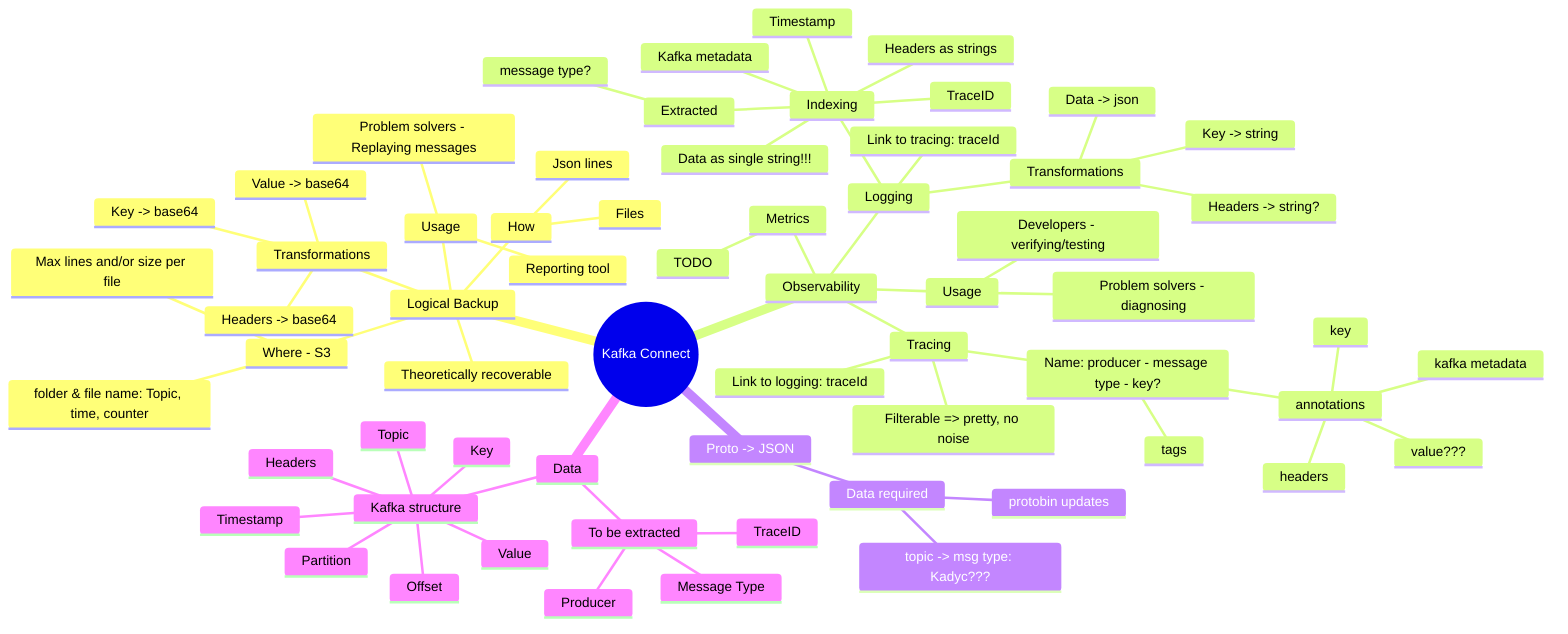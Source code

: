 mindmap
    root ((Kafka Connect))
        Logical Backup
            Transformations
                Key -> base64
                Value -> base64
                Headers -> base64
            How
                Files
                Json lines
            Where - S3
                folder & file name: Topic, time, counter
                Max lines and/or size per file
            Theoretically recoverable
            Usage
                Reporting tool
                Problem solvers - Replaying messages
        Observability
            Logging
                Transformations
                    Data -> json
                    Key -> string
                    Headers -> string?
                Indexing
                    Timestamp
                    TraceID
                    Kafka metadata
                    Data as single string!!!
                    Headers as strings
                    Extracted
                        message type?
                Link to tracing: traceId
            Metrics
                TODO
            Tracing
                Filterable => pretty, no noise
                Link to logging: traceId
                Name: producer - message type - key?
                    tags
                    annotations
                        kafka metadata
                        key
                        headers
                        value???
            Usage
                Developers - verifying/testing
                Problem solvers - diagnosing
        Proto -> JSON
            Data required
                protobin updates
                topic -> msg type: Kadyc???
        Data
            Kafka structure
                Topic
                Partition
                Offset
                Timestamp
                Key
                Value
                Headers
            To be extracted
                TraceID
                Producer
                Message Type